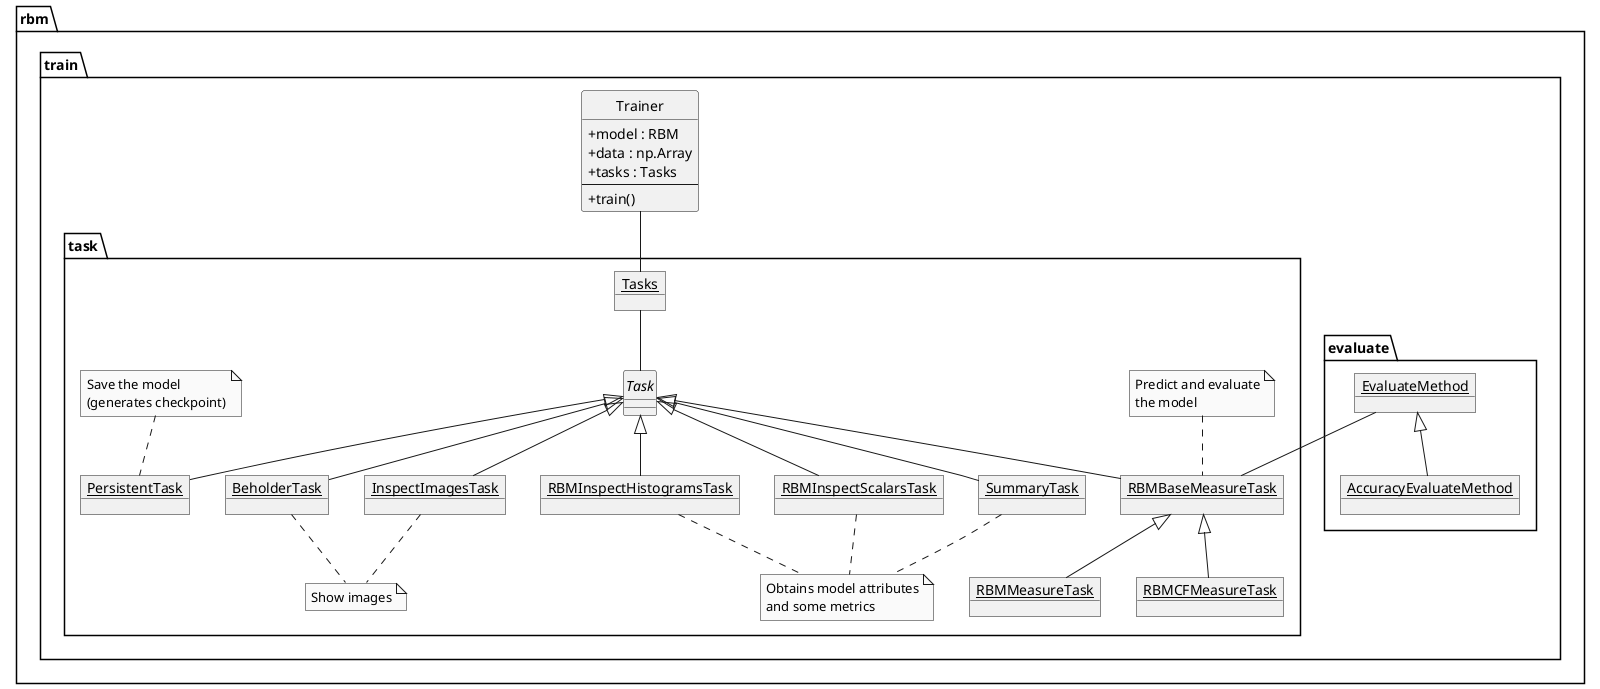 @startuml
'left to right direction
skinparam style strictuml
skinparam shadowing false
skinparam monochrome true
skinparam classAttributeIconSize 0

package rbm.train {
    class Trainer {
        + model : RBM
        + data : np.Array
        + tasks : Tasks
        --
        + train()
     }

    package task {
        object Tasks
        abstract class Task

        object BeholderTask
        object InspectImagesTask
        object PersistentTask

        object RBMInspectHistogramsTask
        object RBMInspectScalarsTask
        object RBMBaseMeasureTask
        object RBMMeasureTask
        object RBMCFMeasureTask
        object SummaryTask

        note "Show images" as ImagesNote
        note "Obtains model attributes\nand some metrics" as MetricsNotes
        note "Save the model\n(generates checkpoint)" as PersistentNote
        note "Predict and evaluate\nthe model" as MeasureNote
    }

    package evaluate {
        object EvaluateMethod
        object AccuracyEvaluateMethod
    }
}

RBMBaseMeasureTask -up- EvaluateMethod
EvaluateMethod <|-- AccuracyEvaluateMethod

Trainer -- Tasks
Tasks -- Task

Task <|-- BeholderTask
Task <|-- InspectImagesTask
Task <|-- PersistentTask
Task <|-- RBMInspectHistogramsTask
Task <|-- RBMInspectScalarsTask
Task <|-- RBMBaseMeasureTask
RBMBaseMeasureTask <|-- RBMMeasureTask
RBMBaseMeasureTask <|-- RBMCFMeasureTask
Task <|-- SummaryTask


PersistentNote .. PersistentTask
BeholderTask .. ImagesNote
InspectImagesTask .. ImagesNote

MeasureNote .. RBMBaseMeasureTask
'MeasureNote .. RBMMeasureTask
'MeasureNote .. RBMCFMeasureTask


SummaryTask .. MetricsNotes
RBMInspectHistogramsTask .. MetricsNotes
RBMInspectScalarsTask .. MetricsNotes

@enduml